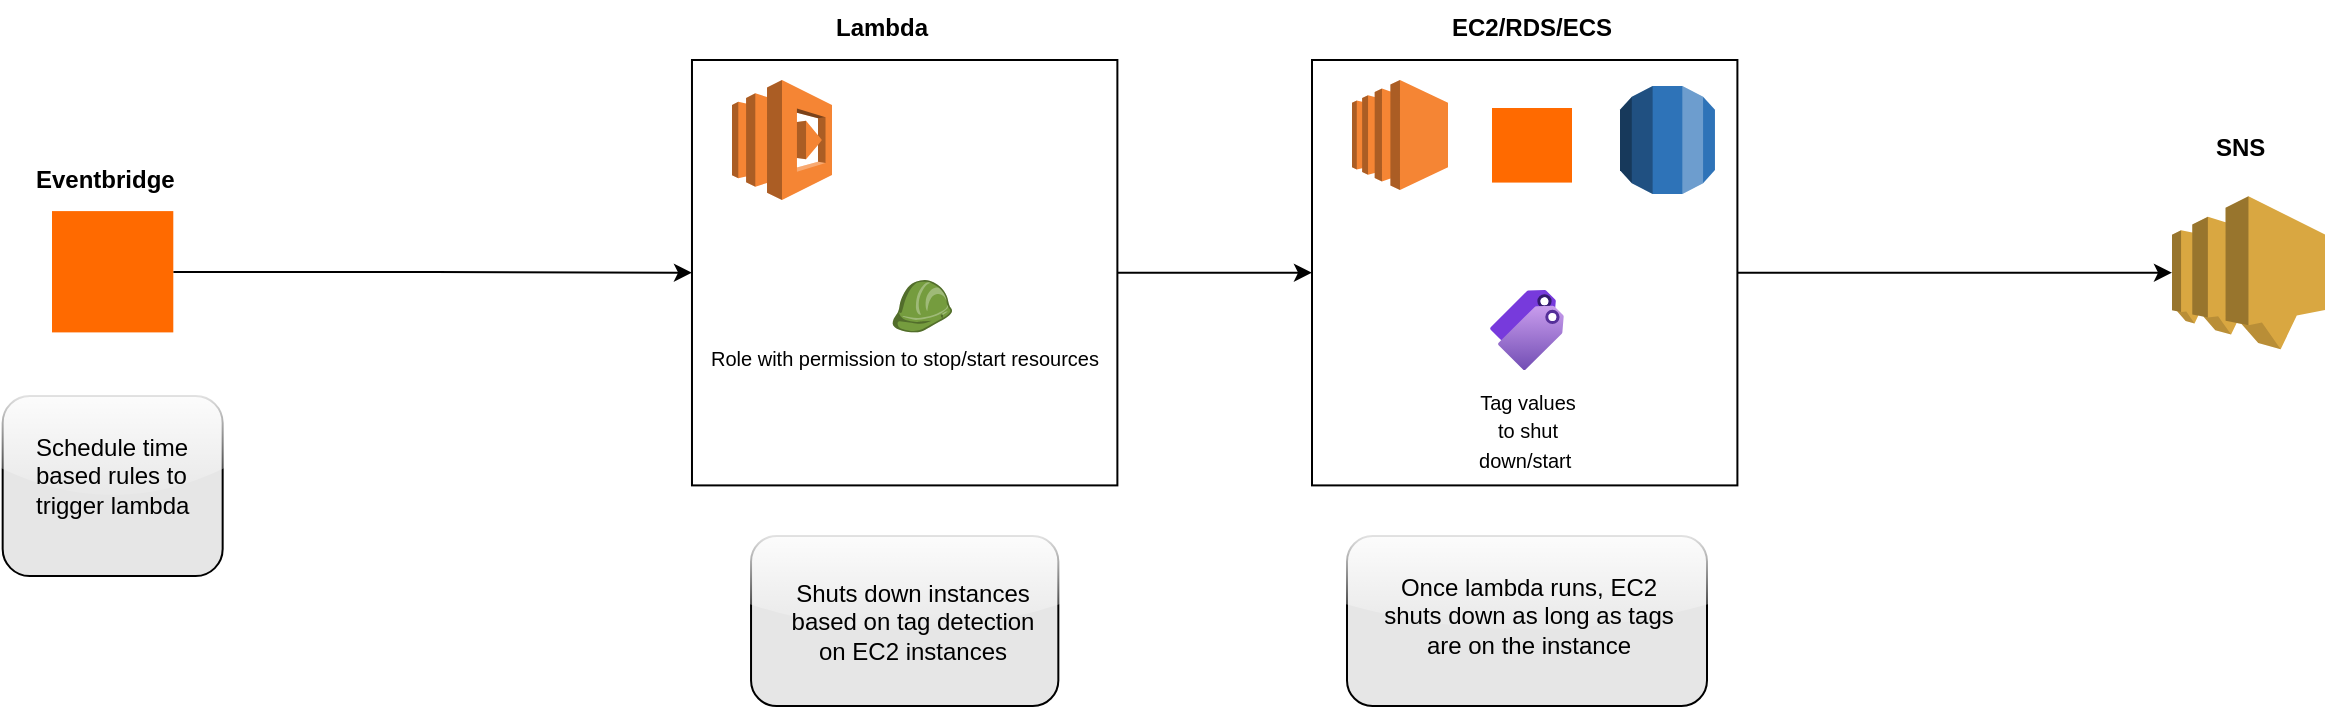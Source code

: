 <mxfile version="28.1.0">
  <diagram name="Page-1" id="2msC91JC_MIpyobTlM8V">
    <mxGraphModel dx="1426" dy="777" grid="0" gridSize="10" guides="1" tooltips="1" connect="1" arrows="1" fold="1" page="1" pageScale="1" pageWidth="1700" pageHeight="1100" math="0" shadow="0">
      <root>
        <mxCell id="0" />
        <mxCell id="1" parent="0" />
        <mxCell id="2rLz22v1sMBaOfcuC89U-31" value="" style="rounded=1;whiteSpace=wrap;html=1;fillColor=#E6E6E6;glass=1;shadow=0;" vertex="1" parent="1">
          <mxGeometry x="619.52" y="508" width="153.65" height="85" as="geometry" />
        </mxCell>
        <mxCell id="2rLz22v1sMBaOfcuC89U-41" style="edgeStyle=orthogonalEdgeStyle;rounded=0;orthogonalLoop=1;jettySize=auto;html=1;entryX=0;entryY=0.5;entryDx=0;entryDy=0;" edge="1" parent="1" source="2rLz22v1sMBaOfcuC89U-22" target="2rLz22v1sMBaOfcuC89U-17">
          <mxGeometry relative="1" as="geometry" />
        </mxCell>
        <mxCell id="2rLz22v1sMBaOfcuC89U-22" value="&lt;div style=&quot;&quot;&gt;&lt;font style=&quot;font-size: 10px;&quot;&gt;&lt;br&gt;&lt;/font&gt;&lt;/div&gt;&lt;span style=&quot;background-color: rgb(255, 255, 255);&quot;&gt;&lt;font style=&quot;font-size: 10px;&quot;&gt;&lt;div style=&quot;&quot;&gt;&lt;span style=&quot;background-color: light-dark(rgb(255, 255, 255), rgb(18, 18, 18)); color: light-dark(rgb(0, 0, 0), rgb(255, 255, 255));&quot;&gt;&lt;br&gt;&lt;/span&gt;&lt;/div&gt;&lt;div style=&quot;&quot;&gt;&lt;span style=&quot;background-color: light-dark(rgb(255, 255, 255), rgb(18, 18, 18)); color: light-dark(rgb(0, 0, 0), rgb(255, 255, 255));&quot;&gt;&lt;br&gt;&lt;/span&gt;&lt;/div&gt;&lt;div style=&quot;&quot;&gt;&lt;span style=&quot;background-color: light-dark(rgb(255, 255, 255), rgb(18, 18, 18)); color: light-dark(rgb(0, 0, 0), rgb(255, 255, 255));&quot;&gt;&lt;br&gt;&lt;/span&gt;&lt;/div&gt;&lt;div style=&quot;&quot;&gt;&lt;span style=&quot;background-color: light-dark(rgb(255, 255, 255), rgb(18, 18, 18)); color: light-dark(rgb(0, 0, 0), rgb(255, 255, 255));&quot;&gt;&lt;br&gt;&lt;/span&gt;&lt;/div&gt;&lt;div style=&quot;&quot;&gt;&lt;span style=&quot;background-color: light-dark(rgb(255, 255, 255), rgb(18, 18, 18)); color: light-dark(rgb(0, 0, 0), rgb(255, 255, 255));&quot;&gt;&lt;br&gt;&lt;/span&gt;&lt;/div&gt;&lt;div style=&quot;&quot;&gt;&lt;span style=&quot;background-color: light-dark(rgb(255, 255, 255), rgb(18, 18, 18)); color: light-dark(rgb(0, 0, 0), rgb(255, 255, 255));&quot;&gt;&lt;br&gt;&lt;/span&gt;&lt;/div&gt;&lt;div style=&quot;&quot;&gt;&lt;span style=&quot;background-color: light-dark(rgb(255, 255, 255), rgb(18, 18, 18)); color: light-dark(rgb(0, 0, 0), rgb(255, 255, 255));&quot;&gt;Role with permission to stop/start resources&lt;/span&gt;&lt;/div&gt;&lt;/font&gt;&lt;/span&gt;" style="whiteSpace=wrap;html=1;aspect=fixed;fillColor=none;align=center;" vertex="1" parent="1">
          <mxGeometry x="589.99" y="270" width="212.7" height="212.7" as="geometry" />
        </mxCell>
        <mxCell id="2rLz22v1sMBaOfcuC89U-29" style="edgeStyle=orthogonalEdgeStyle;rounded=0;orthogonalLoop=1;jettySize=auto;html=1;" edge="1" parent="1" source="2rLz22v1sMBaOfcuC89U-17" target="2rLz22v1sMBaOfcuC89U-15">
          <mxGeometry relative="1" as="geometry" />
        </mxCell>
        <mxCell id="2rLz22v1sMBaOfcuC89U-17" value="" style="whiteSpace=wrap;html=1;aspect=fixed;fillColor=none;" vertex="1" parent="1">
          <mxGeometry x="900" y="270" width="212.7" height="212.7" as="geometry" />
        </mxCell>
        <mxCell id="2rLz22v1sMBaOfcuC89U-1" value="" style="image;aspect=fixed;html=1;points=[];align=center;fontSize=12;image=img/lib/azure2/general/Tags.svg;" vertex="1" parent="1">
          <mxGeometry x="989.04" y="385" width="36.92" height="40" as="geometry" />
        </mxCell>
        <mxCell id="2rLz22v1sMBaOfcuC89U-2" value="&lt;font style=&quot;font-size: 10px;&quot;&gt;Tag values to shut down/start&amp;nbsp;&lt;/font&gt;" style="text;html=1;align=center;verticalAlign=middle;whiteSpace=wrap;rounded=0;" vertex="1" parent="1">
          <mxGeometry x="977.5" y="440" width="60" height="30" as="geometry" />
        </mxCell>
        <mxCell id="2rLz22v1sMBaOfcuC89U-3" value="" style="outlineConnect=0;dashed=0;verticalLabelPosition=bottom;verticalAlign=top;align=center;html=1;shape=mxgraph.aws3.lambda;fillColor=#F58534;gradientColor=none;" vertex="1" parent="1">
          <mxGeometry x="610" y="280" width="50" height="60" as="geometry" />
        </mxCell>
        <mxCell id="2rLz22v1sMBaOfcuC89U-4" value="" style="outlineConnect=0;dashed=0;verticalLabelPosition=bottom;verticalAlign=top;align=center;html=1;shape=mxgraph.aws3.ec2;fillColor=#F58534;gradientColor=none;" vertex="1" parent="1">
          <mxGeometry x="920" y="280" width="48" height="55" as="geometry" />
        </mxCell>
        <mxCell id="2rLz22v1sMBaOfcuC89U-46" style="edgeStyle=orthogonalEdgeStyle;rounded=0;orthogonalLoop=1;jettySize=auto;html=1;entryX=0;entryY=0.5;entryDx=0;entryDy=0;" edge="1" parent="1" source="2rLz22v1sMBaOfcuC89U-5" target="2rLz22v1sMBaOfcuC89U-22">
          <mxGeometry relative="1" as="geometry" />
        </mxCell>
        <mxCell id="2rLz22v1sMBaOfcuC89U-5" value="" style="points=[];aspect=fixed;html=1;align=center;shadow=0;dashed=0;fillColor=#FF6A00;strokeColor=none;shape=mxgraph.alibaba_cloud.eventbridge;" vertex="1" parent="1">
          <mxGeometry x="270" y="345.55" width="60.65" height="60.65" as="geometry" />
        </mxCell>
        <mxCell id="2rLz22v1sMBaOfcuC89U-9" value="&lt;span style=&quot;color: rgb(0, 0, 0); font-family: Helvetica; font-size: 12px; font-style: normal; font-variant-ligatures: normal; font-variant-caps: normal; letter-spacing: normal; orphans: 2; text-align: center; text-indent: 0px; text-transform: none; widows: 2; word-spacing: 0px; -webkit-text-stroke-width: 0px; white-space: normal; background-color: rgb(255, 255, 255); text-decoration-thickness: initial; text-decoration-style: initial; text-decoration-color: initial; float: none; display: inline !important;&quot;&gt;&lt;b&gt;Eventbridge&lt;/b&gt;&lt;/span&gt;" style="text;whiteSpace=wrap;html=1;" vertex="1" parent="1">
          <mxGeometry x="260.49" y="316.35" width="250" height="40" as="geometry" />
        </mxCell>
        <mxCell id="2rLz22v1sMBaOfcuC89U-10" value="&lt;div style=&quot;text-align: center;&quot;&gt;&lt;span style=&quot;color: light-dark(rgb(0, 0, 0), rgb(255, 255, 255));&quot;&gt;Shuts down instances based on tag detection on EC2 instances&lt;/span&gt;&lt;/div&gt;" style="text;whiteSpace=wrap;html=1;" vertex="1" parent="1">
          <mxGeometry x="634.52" y="523" width="128.65" height="40" as="geometry" />
        </mxCell>
        <mxCell id="2rLz22v1sMBaOfcuC89U-11" value="&lt;span style=&quot;color: rgb(0, 0, 0); font-family: Helvetica; font-size: 12px; font-style: normal; font-variant-ligatures: normal; font-variant-caps: normal; letter-spacing: normal; orphans: 2; text-align: center; text-indent: 0px; text-transform: none; widows: 2; word-spacing: 0px; -webkit-text-stroke-width: 0px; white-space: normal; background-color: rgb(255, 255, 255); text-decoration-thickness: initial; text-decoration-style: initial; text-decoration-color: initial; float: none; display: inline !important;&quot;&gt;&lt;b&gt;Lambda&lt;/b&gt;&lt;/span&gt;" style="text;whiteSpace=wrap;html=1;" vertex="1" parent="1">
          <mxGeometry x="660" y="240" width="250" height="40" as="geometry" />
        </mxCell>
        <mxCell id="2rLz22v1sMBaOfcuC89U-15" value="" style="outlineConnect=0;dashed=0;verticalLabelPosition=bottom;verticalAlign=top;align=center;html=1;shape=mxgraph.aws3.sns;fillColor=#D9A741;gradientColor=none;" vertex="1" parent="1">
          <mxGeometry x="1330" y="338.1" width="76.5" height="76.5" as="geometry" />
        </mxCell>
        <mxCell id="2rLz22v1sMBaOfcuC89U-16" value="&lt;span style=&quot;color: rgb(0, 0, 0); font-family: Helvetica; font-size: 12px; font-style: normal; font-variant-ligatures: normal; font-variant-caps: normal; letter-spacing: normal; orphans: 2; text-align: center; text-indent: 0px; text-transform: none; widows: 2; word-spacing: 0px; -webkit-text-stroke-width: 0px; white-space: normal; background-color: rgb(255, 255, 255); text-decoration-thickness: initial; text-decoration-style: initial; text-decoration-color: initial; float: none; display: inline !important;&quot;&gt;&lt;b&gt;SNS&lt;/b&gt;&lt;/span&gt;" style="text;whiteSpace=wrap;html=1;" vertex="1" parent="1">
          <mxGeometry x="1350" y="300" width="60" height="40" as="geometry" />
        </mxCell>
        <mxCell id="2rLz22v1sMBaOfcuC89U-20" value="&lt;b&gt;EC2/RDS/ECS&lt;/b&gt;" style="text;whiteSpace=wrap;html=1;" vertex="1" parent="1">
          <mxGeometry x="968" y="240" width="60" height="40" as="geometry" />
        </mxCell>
        <mxCell id="2rLz22v1sMBaOfcuC89U-21" value="" style="outlineConnect=0;dashed=0;verticalLabelPosition=bottom;verticalAlign=top;align=center;html=1;shape=mxgraph.aws3.role;fillColor=#759C3E;gradientColor=none;" vertex="1" parent="1">
          <mxGeometry x="690" y="380" width="30" height="26.2" as="geometry" />
        </mxCell>
        <mxCell id="2rLz22v1sMBaOfcuC89U-33" value="" style="rounded=1;whiteSpace=wrap;html=1;fillColor=#E6E6E6;glass=1;shadow=0;" vertex="1" parent="1">
          <mxGeometry x="917.5" y="508" width="180" height="85" as="geometry" />
        </mxCell>
        <mxCell id="2rLz22v1sMBaOfcuC89U-32" value="&lt;div style=&quot;text-align: center;&quot;&gt;&lt;span style=&quot;color: light-dark(rgb(0, 0, 0), rgb(255, 255, 255));&quot;&gt;Once lambda runs, EC2 shuts down as long as tags are on the instance&lt;/span&gt;&lt;/div&gt;" style="text;whiteSpace=wrap;html=1;" vertex="1" parent="1">
          <mxGeometry x="930" y="520" width="155" height="30" as="geometry" />
        </mxCell>
        <mxCell id="2rLz22v1sMBaOfcuC89U-45" value="" style="rounded=1;whiteSpace=wrap;html=1;fillColor=#E6E6E6;glass=1;shadow=0;" vertex="1" parent="1">
          <mxGeometry x="245.33" y="438" width="110" height="90" as="geometry" />
        </mxCell>
        <mxCell id="2rLz22v1sMBaOfcuC89U-7" value="&lt;span style=&quot;color: rgb(0, 0, 0); font-family: Helvetica; font-size: 12px; font-style: normal; font-variant-ligatures: normal; font-variant-caps: normal; font-weight: 400; letter-spacing: normal; orphans: 2; text-align: center; text-indent: 0px; text-transform: none; widows: 2; word-spacing: 0px; -webkit-text-stroke-width: 0px; white-space: normal; text-decoration-thickness: initial; text-decoration-style: initial; text-decoration-color: initial; float: none; display: inline !important;&quot;&gt;Schedule time based rules to trigger lambda&lt;/span&gt;" style="text;whiteSpace=wrap;html=1;rounded=1;glass=0;" vertex="1" parent="1">
          <mxGeometry x="260.49" y="450" width="79.67" height="100" as="geometry" />
        </mxCell>
        <mxCell id="2rLz22v1sMBaOfcuC89U-47" value="" style="outlineConnect=0;dashed=0;verticalLabelPosition=bottom;verticalAlign=top;align=center;html=1;shape=mxgraph.aws3.rds;fillColor=#2E73B8;gradientColor=none;" vertex="1" parent="1">
          <mxGeometry x="1054" y="283" width="47.48" height="54" as="geometry" />
        </mxCell>
        <mxCell id="2rLz22v1sMBaOfcuC89U-49" value="" style="points=[];aspect=fixed;html=1;align=center;shadow=0;dashed=0;fillColor=#FF6A00;strokeColor=none;shape=mxgraph.alibaba_cloud.ecs_elastic_compute_service;" vertex="1" parent="1">
          <mxGeometry x="990" y="294" width="40" height="37.29" as="geometry" />
        </mxCell>
      </root>
    </mxGraphModel>
  </diagram>
</mxfile>
